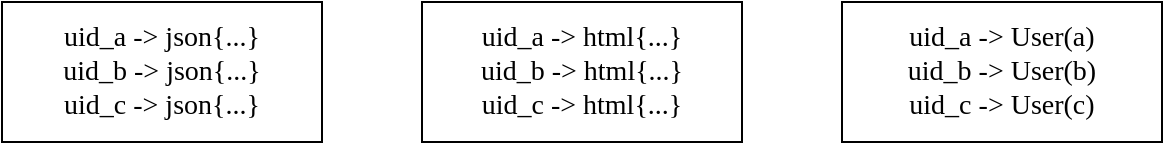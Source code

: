 <mxfile version="12.9.9" type="device" pages="6"><diagram id="7-PEuI90mZBf67AGAKZC" name="进程内缓存能存储什么"><mxGraphModel dx="1072" dy="792" grid="1" gridSize="10" guides="1" tooltips="1" connect="1" arrows="1" fold="1" page="1" pageScale="1" pageWidth="827" pageHeight="1169" math="0" shadow="0"><root><mxCell id="0"/><mxCell id="1" parent="0"/><mxCell id="dw0cJcKAdJ3LHXPxECLJ-1" value="uid_a -&amp;gt; json{...}&lt;br&gt;uid_b -&amp;gt; json{...}&lt;br&gt;uid_c -&amp;gt; json{...}" style="rounded=0;whiteSpace=wrap;html=1;fontSize=14;fontFamily=Verdana;" vertex="1" parent="1"><mxGeometry x="100" y="230" width="160" height="70" as="geometry"/></mxCell><mxCell id="dw0cJcKAdJ3LHXPxECLJ-2" value="uid_a -&amp;gt; html{...}&lt;br&gt;uid_b -&amp;gt; html{...}&lt;br&gt;uid_c -&amp;gt; html{...}" style="rounded=0;whiteSpace=wrap;html=1;fontSize=14;fontFamily=Verdana;" vertex="1" parent="1"><mxGeometry x="310" y="230" width="160" height="70" as="geometry"/></mxCell><mxCell id="dw0cJcKAdJ3LHXPxECLJ-3" value="uid_a -&amp;gt; User(a)&lt;br&gt;uid_b -&amp;gt; User(b)&lt;br&gt;uid_c -&amp;gt; User(c)" style="rounded=0;whiteSpace=wrap;html=1;fontSize=14;fontFamily=Verdana;" vertex="1" parent="1"><mxGeometry x="520" y="230" width="160" height="70" as="geometry"/></mxCell></root></mxGraphModel></diagram><diagram id="XtHiiutdkj9I4NwVaxZO" name="进程内缓存vs没有缓存好处"><mxGraphModel dx="1072" dy="792" grid="1" gridSize="10" guides="1" tooltips="1" connect="1" arrows="1" fold="1" page="1" pageScale="1" pageWidth="827" pageHeight="1169" math="0" shadow="0"><root><mxCell id="FB-R10HOjvqzxvKKxmzR-0"/><mxCell id="FB-R10HOjvqzxvKKxmzR-1" parent="FB-R10HOjvqzxvKKxmzR-0"/><mxCell id="JhR9IDkG64V1kXLox82c-4" style="edgeStyle=orthogonalEdgeStyle;rounded=0;orthogonalLoop=1;jettySize=auto;html=1;exitX=0.25;exitY=1;exitDx=0;exitDy=0;entryX=0.25;entryY=0;entryDx=0;entryDy=0;fontFamily=Verdana;fontSize=14;" edge="1" parent="FB-R10HOjvqzxvKKxmzR-1" source="JhR9IDkG64V1kXLox82c-0" target="JhR9IDkG64V1kXLox82c-1"><mxGeometry relative="1" as="geometry"/></mxCell><mxCell id="JhR9IDkG64V1kXLox82c-0" value="brower" style="rounded=1;whiteSpace=wrap;html=1;fontFamily=Verdana;fontSize=14;arcSize=50;fillColor=#dae8fc;strokeColor=#6c8ebf;" vertex="1" parent="FB-R10HOjvqzxvKKxmzR-1"><mxGeometry x="140" y="220" width="120" height="30" as="geometry"/></mxCell><mxCell id="JhR9IDkG64V1kXLox82c-6" style="edgeStyle=orthogonalEdgeStyle;rounded=0;orthogonalLoop=1;jettySize=auto;html=1;exitX=0.75;exitY=0;exitDx=0;exitDy=0;entryX=0.75;entryY=1;entryDx=0;entryDy=0;fontFamily=Verdana;fontSize=14;" edge="1" parent="FB-R10HOjvqzxvKKxmzR-1" source="JhR9IDkG64V1kXLox82c-1" target="JhR9IDkG64V1kXLox82c-0"><mxGeometry relative="1" as="geometry"/></mxCell><mxCell id="JhR9IDkG64V1kXLox82c-7" style="edgeStyle=orthogonalEdgeStyle;rounded=0;orthogonalLoop=1;jettySize=auto;html=1;exitX=0.25;exitY=1;exitDx=0;exitDy=0;entryX=0.25;entryY=0;entryDx=0;entryDy=0;fontFamily=Verdana;fontSize=14;" edge="1" parent="FB-R10HOjvqzxvKKxmzR-1" source="JhR9IDkG64V1kXLox82c-1" target="JhR9IDkG64V1kXLox82c-2"><mxGeometry relative="1" as="geometry"/></mxCell><mxCell id="JhR9IDkG64V1kXLox82c-1" value="web-server" style="rounded=0;whiteSpace=wrap;html=1;fontFamily=Verdana;fontSize=14;" vertex="1" parent="FB-R10HOjvqzxvKKxmzR-1"><mxGeometry x="140" y="310" width="120" height="30" as="geometry"/></mxCell><mxCell id="JhR9IDkG64V1kXLox82c-8" style="edgeStyle=orthogonalEdgeStyle;rounded=0;orthogonalLoop=1;jettySize=auto;html=1;exitX=0.75;exitY=0;exitDx=0;exitDy=0;entryX=0.75;entryY=1;entryDx=0;entryDy=0;fontFamily=Verdana;fontSize=14;" edge="1" parent="FB-R10HOjvqzxvKKxmzR-1" source="JhR9IDkG64V1kXLox82c-2" target="JhR9IDkG64V1kXLox82c-1"><mxGeometry relative="1" as="geometry"/></mxCell><mxCell id="JhR9IDkG64V1kXLox82c-2" value="db" style="shape=dataStorage;whiteSpace=wrap;html=1;fontFamily=Verdana;fontSize=14;size=0.033;fillColor=#e1d5e7;strokeColor=#9673a6;" vertex="1" parent="FB-R10HOjvqzxvKKxmzR-1"><mxGeometry x="140" y="400" width="120" height="30" as="geometry"/></mxCell><mxCell id="JhR9IDkG64V1kXLox82c-9" value="1" style="text;html=1;strokeColor=none;fillColor=#ffffff;align=center;verticalAlign=middle;whiteSpace=wrap;rounded=0;fontFamily=Verdana;fontSize=14;" vertex="1" parent="FB-R10HOjvqzxvKKxmzR-1"><mxGeometry x="150" y="270" width="40" height="20" as="geometry"/></mxCell><mxCell id="JhR9IDkG64V1kXLox82c-10" value="4" style="text;html=1;strokeColor=none;fillColor=#ffffff;align=center;verticalAlign=middle;whiteSpace=wrap;rounded=0;fontFamily=Verdana;fontSize=14;" vertex="1" parent="FB-R10HOjvqzxvKKxmzR-1"><mxGeometry x="210" y="270" width="40" height="20" as="geometry"/></mxCell><mxCell id="JhR9IDkG64V1kXLox82c-11" value="2" style="text;html=1;strokeColor=none;fillColor=#ffffff;align=center;verticalAlign=middle;whiteSpace=wrap;rounded=0;fontFamily=Verdana;fontSize=14;" vertex="1" parent="FB-R10HOjvqzxvKKxmzR-1"><mxGeometry x="150" y="360" width="40" height="20" as="geometry"/></mxCell><mxCell id="JhR9IDkG64V1kXLox82c-13" value="3" style="text;html=1;strokeColor=none;fillColor=#ffffff;align=center;verticalAlign=middle;whiteSpace=wrap;rounded=0;fontFamily=Verdana;fontSize=14;" vertex="1" parent="FB-R10HOjvqzxvKKxmzR-1"><mxGeometry x="210" y="360" width="40" height="20" as="geometry"/></mxCell><mxCell id="pRajIKucjjizloc-jYDn-6" style="edgeStyle=orthogonalEdgeStyle;rounded=0;orthogonalLoop=1;jettySize=auto;html=1;exitX=0.75;exitY=0;exitDx=0;exitDy=0;entryX=0.75;entryY=1;entryDx=0;entryDy=0;fontFamily=Verdana;fontSize=14;" edge="1" parent="FB-R10HOjvqzxvKKxmzR-1" source="pRajIKucjjizloc-jYDn-0" target="pRajIKucjjizloc-jYDn-1"><mxGeometry relative="1" as="geometry"/></mxCell><mxCell id="pRajIKucjjizloc-jYDn-0" value="uid_a -&amp;gt; json{...}&lt;br&gt;uid_b -&amp;gt; json{...}&lt;br&gt;uid_c -&amp;gt; json{...}" style="rounded=0;whiteSpace=wrap;html=1;fontSize=14;fontFamily=Verdana;" vertex="1" parent="FB-R10HOjvqzxvKKxmzR-1"><mxGeometry x="440" y="310" width="160" height="70" as="geometry"/></mxCell><mxCell id="pRajIKucjjizloc-jYDn-3" style="edgeStyle=orthogonalEdgeStyle;rounded=0;orthogonalLoop=1;jettySize=auto;html=1;exitX=0.25;exitY=1;exitDx=0;exitDy=0;entryX=0.25;entryY=0;entryDx=0;entryDy=0;fontFamily=Verdana;fontSize=14;" edge="1" parent="FB-R10HOjvqzxvKKxmzR-1" source="pRajIKucjjizloc-jYDn-1" target="pRajIKucjjizloc-jYDn-0"><mxGeometry relative="1" as="geometry"/></mxCell><mxCell id="pRajIKucjjizloc-jYDn-1" value="brower" style="rounded=1;whiteSpace=wrap;html=1;fontFamily=Verdana;fontSize=14;arcSize=50;fillColor=#dae8fc;strokeColor=#6c8ebf;" vertex="1" parent="FB-R10HOjvqzxvKKxmzR-1"><mxGeometry x="440" y="220" width="160" height="30" as="geometry"/></mxCell><mxCell id="pRajIKucjjizloc-jYDn-2" value="db" style="shape=dataStorage;whiteSpace=wrap;html=1;fontFamily=Verdana;fontSize=14;size=0.033;fillColor=#e1d5e7;strokeColor=#9673a6;" vertex="1" parent="FB-R10HOjvqzxvKKxmzR-1"><mxGeometry x="440" y="420" width="160" height="30" as="geometry"/></mxCell><mxCell id="pRajIKucjjizloc-jYDn-7" value="不用在访问数据库" style="text;html=1;strokeColor=none;fillColor=none;align=center;verticalAlign=middle;whiteSpace=wrap;rounded=0;fontFamily=Verdana;fontSize=14;" vertex="1" parent="FB-R10HOjvqzxvKKxmzR-1"><mxGeometry x="460" y="390" width="120" height="20" as="geometry"/></mxCell><mxCell id="pRajIKucjjizloc-jYDn-8" value="1" style="text;html=1;strokeColor=none;fillColor=#ffffff;align=center;verticalAlign=middle;whiteSpace=wrap;rounded=0;fontFamily=Verdana;fontSize=14;" vertex="1" parent="FB-R10HOjvqzxvKKxmzR-1"><mxGeometry x="460" y="270" width="40" height="20" as="geometry"/></mxCell><mxCell id="pRajIKucjjizloc-jYDn-11" value="2" style="text;html=1;strokeColor=none;fillColor=#ffffff;align=center;verticalAlign=middle;whiteSpace=wrap;rounded=0;fontFamily=Verdana;fontSize=14;" vertex="1" parent="FB-R10HOjvqzxvKKxmzR-1"><mxGeometry x="540" y="270" width="40" height="20" as="geometry"/></mxCell></root></mxGraphModel></diagram><diagram id="PaIsOGdmiCX_2xLLqYyb" name="进程内缓存vs缓存集群不足"><mxGraphModel dx="1072" dy="792" grid="1" gridSize="10" guides="1" tooltips="1" connect="1" arrows="1" fold="1" page="1" pageScale="1" pageWidth="827" pageHeight="1169" math="0" shadow="0"><root><mxCell id="RewCZJrxq4ow_0WXtfTh-0"/><mxCell id="RewCZJrxq4ow_0WXtfTh-1" parent="RewCZJrxq4ow_0WXtfTh-0"/><mxCell id="k-f5T3uV7R8LSGKPuzKc-4" style="edgeStyle=none;rounded=0;orthogonalLoop=1;jettySize=auto;html=1;exitX=0.5;exitY=1;exitDx=0;exitDy=0;entryX=0.5;entryY=0;entryDx=0;entryDy=0;fontFamily=Verdana;fontSize=14;" edge="1" parent="RewCZJrxq4ow_0WXtfTh-1" source="q49qR74LWq9BUO6MHBmH-0" target="k-f5T3uV7R8LSGKPuzKc-1"><mxGeometry relative="1" as="geometry"/></mxCell><mxCell id="q49qR74LWq9BUO6MHBmH-0" value="web-server1" style="rounded=0;whiteSpace=wrap;html=1;fontFamily=Verdana;fontSize=14;" vertex="1" parent="RewCZJrxq4ow_0WXtfTh-1"><mxGeometry x="150" y="170" width="120" height="30" as="geometry"/></mxCell><mxCell id="k-f5T3uV7R8LSGKPuzKc-3" style="edgeStyle=none;rounded=0;orthogonalLoop=1;jettySize=auto;html=1;exitX=0.5;exitY=1;exitDx=0;exitDy=0;entryX=0.5;entryY=0;entryDx=0;entryDy=0;fontFamily=Verdana;fontSize=14;" edge="1" parent="RewCZJrxq4ow_0WXtfTh-1" source="q49qR74LWq9BUO6MHBmH-1" target="k-f5T3uV7R8LSGKPuzKc-1"><mxGeometry relative="1" as="geometry"/></mxCell><mxCell id="q49qR74LWq9BUO6MHBmH-1" value="web-server2" style="rounded=0;whiteSpace=wrap;html=1;fontFamily=Verdana;fontSize=14;" vertex="1" parent="RewCZJrxq4ow_0WXtfTh-1"><mxGeometry x="310" y="170" width="120" height="30" as="geometry"/></mxCell><mxCell id="k-f5T3uV7R8LSGKPuzKc-2" style="rounded=0;orthogonalLoop=1;jettySize=auto;html=1;exitX=0.5;exitY=1;exitDx=0;exitDy=0;entryX=0.5;entryY=0;entryDx=0;entryDy=0;fontFamily=Verdana;fontSize=14;" edge="1" parent="RewCZJrxq4ow_0WXtfTh-1" source="q49qR74LWq9BUO6MHBmH-2" target="k-f5T3uV7R8LSGKPuzKc-1"><mxGeometry relative="1" as="geometry"/></mxCell><mxCell id="q49qR74LWq9BUO6MHBmH-2" value="web-server3" style="rounded=0;whiteSpace=wrap;html=1;fontFamily=Verdana;fontSize=14;" vertex="1" parent="RewCZJrxq4ow_0WXtfTh-1"><mxGeometry x="470" y="170" width="120" height="30" as="geometry"/></mxCell><mxCell id="k-f5T3uV7R8LSGKPuzKc-0" value="db" style="shape=dataStorage;whiteSpace=wrap;html=1;fontFamily=Verdana;fontSize=14;size=0.033;fillColor=#e1d5e7;strokeColor=#9673a6;" vertex="1" parent="RewCZJrxq4ow_0WXtfTh-1"><mxGeometry x="208" y="280" width="120" height="30" as="geometry"/></mxCell><mxCell id="k-f5T3uV7R8LSGKPuzKc-1" value="cache" style="shape=dataStorage;whiteSpace=wrap;html=1;fontFamily=Verdana;fontSize=14;size=0.033;fillColor=#e1d5e7;strokeColor=#9673a6;" vertex="1" parent="RewCZJrxq4ow_0WXtfTh-1"><mxGeometry x="412" y="280" width="120" height="30" as="geometry"/></mxCell><mxCell id="7m0oNit_qgH9TbtLB_3z-1" style="edgeStyle=none;rounded=0;orthogonalLoop=1;jettySize=auto;html=1;exitX=0.5;exitY=1;exitDx=0;exitDy=0;entryX=0.5;entryY=0;entryDx=0;entryDy=0;fontFamily=Verdana;fontSize=14;" edge="1" parent="RewCZJrxq4ow_0WXtfTh-1" source="XpdXx2EmIaBFHKNdO5A6-0" target="gruc5azZ_fEABKo8Xzrm-1"><mxGeometry relative="1" as="geometry"/></mxCell><mxCell id="7m0oNit_qgH9TbtLB_3z-2" style="edgeStyle=none;rounded=0;orthogonalLoop=1;jettySize=auto;html=1;exitX=0.5;exitY=1;exitDx=0;exitDy=0;entryX=0.5;entryY=0;entryDx=0;entryDy=0;fontFamily=Verdana;fontSize=14;" edge="1" parent="RewCZJrxq4ow_0WXtfTh-1" source="XpdXx2EmIaBFHKNdO5A6-0" target="gruc5azZ_fEABKo8Xzrm-0"><mxGeometry relative="1" as="geometry"/></mxCell><mxCell id="7m0oNit_qgH9TbtLB_3z-3" style="edgeStyle=none;rounded=0;orthogonalLoop=1;jettySize=auto;html=1;exitX=0.5;exitY=1;exitDx=0;exitDy=0;entryX=0.5;entryY=0;entryDx=0;entryDy=0;fontFamily=Verdana;fontSize=14;" edge="1" parent="RewCZJrxq4ow_0WXtfTh-1" source="XpdXx2EmIaBFHKNdO5A6-0" target="gruc5azZ_fEABKo8Xzrm-2"><mxGeometry relative="1" as="geometry"/></mxCell><mxCell id="XpdXx2EmIaBFHKNdO5A6-0" value="brower" style="rounded=1;whiteSpace=wrap;html=1;fontFamily=Verdana;fontSize=14;arcSize=50;fillColor=#dae8fc;strokeColor=#6c8ebf;" vertex="1" parent="RewCZJrxq4ow_0WXtfTh-1"><mxGeometry x="290" y="380" width="160" height="30" as="geometry"/></mxCell><mxCell id="gruc5azZ_fEABKo8Xzrm-0" value="uid_a -&amp;gt; json{...}&lt;br&gt;uid_b -&amp;gt; json{...}&lt;br&gt;uid_c -&amp;gt; json{...}" style="rounded=0;whiteSpace=wrap;html=1;fontSize=14;fontFamily=Verdana;" vertex="1" parent="RewCZJrxq4ow_0WXtfTh-1"><mxGeometry x="80" y="470" width="160" height="70" as="geometry"/></mxCell><mxCell id="gruc5azZ_fEABKo8Xzrm-1" value="uid_a -&amp;gt; json{...}&lt;br&gt;uid_b -&amp;gt; json{...}&lt;br&gt;uid_c -&amp;gt; json{...}" style="rounded=0;whiteSpace=wrap;html=1;fontSize=14;fontFamily=Verdana;" vertex="1" parent="RewCZJrxq4ow_0WXtfTh-1"><mxGeometry x="290" y="470" width="160" height="70" as="geometry"/></mxCell><mxCell id="gruc5azZ_fEABKo8Xzrm-2" value="uid_a -&amp;gt; json{...}&lt;br&gt;uid_b -&amp;gt; json{...}&lt;br&gt;uid_c -&amp;gt; json{...}" style="rounded=0;whiteSpace=wrap;html=1;fontSize=14;fontFamily=Verdana;" vertex="1" parent="RewCZJrxq4ow_0WXtfTh-1"><mxGeometry x="500" y="470" width="160" height="70" as="geometry"/></mxCell><mxCell id="gruc5azZ_fEABKo8Xzrm-3" value="db" style="shape=dataStorage;whiteSpace=wrap;html=1;fontFamily=Verdana;fontSize=14;size=0.033;fillColor=#e1d5e7;strokeColor=#9673a6;" vertex="1" parent="RewCZJrxq4ow_0WXtfTh-1"><mxGeometry x="290" y="600" width="160" height="30" as="geometry"/></mxCell><mxCell id="7m0oNit_qgH9TbtLB_3z-0" value="不用在访问数据库" style="text;html=1;strokeColor=none;fillColor=none;align=center;verticalAlign=middle;whiteSpace=wrap;rounded=0;fontFamily=Verdana;fontSize=14;" vertex="1" parent="RewCZJrxq4ow_0WXtfTh-1"><mxGeometry x="310" y="570" width="120" height="20" as="geometry"/></mxCell><mxCell id="7m0oNit_qgH9TbtLB_3z-5" value="web-server1" style="text;html=1;strokeColor=none;fillColor=none;align=center;verticalAlign=middle;whiteSpace=wrap;rounded=0;fontFamily=Verdana;fontSize=14;" vertex="1" parent="RewCZJrxq4ow_0WXtfTh-1"><mxGeometry x="115" y="540" width="90" height="20" as="geometry"/></mxCell><mxCell id="7m0oNit_qgH9TbtLB_3z-6" value="web-server2" style="text;html=1;strokeColor=none;fillColor=none;align=center;verticalAlign=middle;whiteSpace=wrap;rounded=0;fontFamily=Verdana;fontSize=14;" vertex="1" parent="RewCZJrxq4ow_0WXtfTh-1"><mxGeometry x="325" y="540" width="90" height="20" as="geometry"/></mxCell><mxCell id="7m0oNit_qgH9TbtLB_3z-7" value="web-server3" style="text;html=1;strokeColor=none;fillColor=none;align=center;verticalAlign=middle;whiteSpace=wrap;rounded=0;fontFamily=Verdana;fontSize=14;" vertex="1" parent="RewCZJrxq4ow_0WXtfTh-1"><mxGeometry x="535" y="540" width="90" height="20" as="geometry"/></mxCell></root></mxGraphModel></diagram><diagram id="Iw2NOA5qVzoTgZCPr1xG" name="方案一：单节点通知其他节点"><mxGraphModel dx="1072" dy="792" grid="1" gridSize="10" guides="1" tooltips="1" connect="1" arrows="1" fold="1" page="1" pageScale="1" pageWidth="827" pageHeight="1169" math="0" shadow="0"><root><mxCell id="CqVGpa-_wGTxLAa5dhw2-0"/><mxCell id="CqVGpa-_wGTxLAa5dhw2-1" parent="CqVGpa-_wGTxLAa5dhw2-0"/><mxCell id="0zNxkalF79KAgjQWYuME-1" style="edgeStyle=orthogonalEdgeStyle;rounded=0;orthogonalLoop=1;jettySize=auto;html=1;exitX=0.5;exitY=0;exitDx=0;exitDy=0;entryX=0.5;entryY=0;entryDx=0;entryDy=0;fontFamily=Verdana;fontSize=14;curved=1;" edge="1" parent="CqVGpa-_wGTxLAa5dhw2-1" source="UjtcxdVwX3nOOflOBIXC-0" target="UjtcxdVwX3nOOflOBIXC-1"><mxGeometry relative="1" as="geometry"><Array as="points"><mxPoint x="210" y="140"/><mxPoint x="370" y="140"/></Array></mxGeometry></mxCell><mxCell id="0zNxkalF79KAgjQWYuME-2" style="edgeStyle=orthogonalEdgeStyle;curved=1;rounded=0;orthogonalLoop=1;jettySize=auto;html=1;exitX=0.5;exitY=0;exitDx=0;exitDy=0;entryX=0.5;entryY=0;entryDx=0;entryDy=0;fontFamily=Verdana;fontSize=14;" edge="1" parent="CqVGpa-_wGTxLAa5dhw2-1" source="UjtcxdVwX3nOOflOBIXC-0" target="UjtcxdVwX3nOOflOBIXC-2"><mxGeometry relative="1" as="geometry"><Array as="points"><mxPoint x="210" y="120"/><mxPoint x="530" y="120"/></Array></mxGeometry></mxCell><mxCell id="0zNxkalF79KAgjQWYuME-3" style="edgeStyle=orthogonalEdgeStyle;curved=1;rounded=0;orthogonalLoop=1;jettySize=auto;html=1;exitX=0.5;exitY=1;exitDx=0;exitDy=0;entryX=0.5;entryY=0;entryDx=0;entryDy=0;fontFamily=Verdana;fontSize=14;" edge="1" parent="CqVGpa-_wGTxLAa5dhw2-1" source="UjtcxdVwX3nOOflOBIXC-0" target="UjtcxdVwX3nOOflOBIXC-3"><mxGeometry relative="1" as="geometry"/></mxCell><mxCell id="UjtcxdVwX3nOOflOBIXC-0" value="web-server1" style="rounded=0;whiteSpace=wrap;html=1;fontFamily=Verdana;fontSize=14;" vertex="1" parent="CqVGpa-_wGTxLAa5dhw2-1"><mxGeometry x="150" y="170" width="120" height="30" as="geometry"/></mxCell><mxCell id="UjtcxdVwX3nOOflOBIXC-1" value="web-server2" style="rounded=0;whiteSpace=wrap;html=1;fontFamily=Verdana;fontSize=14;" vertex="1" parent="CqVGpa-_wGTxLAa5dhw2-1"><mxGeometry x="310" y="170" width="120" height="30" as="geometry"/></mxCell><mxCell id="UjtcxdVwX3nOOflOBIXC-2" value="web-server3" style="rounded=0;whiteSpace=wrap;html=1;fontFamily=Verdana;fontSize=14;" vertex="1" parent="CqVGpa-_wGTxLAa5dhw2-1"><mxGeometry x="470" y="170" width="120" height="30" as="geometry"/></mxCell><mxCell id="UjtcxdVwX3nOOflOBIXC-3" value="db" style="shape=dataStorage;whiteSpace=wrap;html=1;fontFamily=Verdana;fontSize=14;size=0.033;fillColor=#e1d5e7;strokeColor=#9673a6;" vertex="1" parent="CqVGpa-_wGTxLAa5dhw2-1"><mxGeometry x="310" y="270" width="120" height="30" as="geometry"/></mxCell><mxCell id="UjtcxdVwX3nOOflOBIXC-4" value="" style="endArrow=classic;html=1;fontFamily=Verdana;fontSize=14;entryX=0.5;entryY=0;entryDx=0;entryDy=0;" edge="1" parent="CqVGpa-_wGTxLAa5dhw2-1" target="UjtcxdVwX3nOOflOBIXC-0"><mxGeometry width="50" height="50" relative="1" as="geometry"><mxPoint x="210" y="120" as="sourcePoint"/><mxPoint x="440" y="380" as="targetPoint"/></mxGeometry></mxCell><mxCell id="0zNxkalF79KAgjQWYuME-0" value="1" style="text;html=1;strokeColor=none;fillColor=#ffffff;align=center;verticalAlign=middle;whiteSpace=wrap;rounded=0;fontFamily=Verdana;fontSize=14;" vertex="1" parent="CqVGpa-_wGTxLAa5dhw2-1"><mxGeometry x="205" y="130" width="10" height="20" as="geometry"/></mxCell><mxCell id="0zNxkalF79KAgjQWYuME-4" value="2" style="text;html=1;strokeColor=none;fillColor=#ffffff;align=center;verticalAlign=middle;whiteSpace=wrap;rounded=0;fontFamily=Verdana;fontSize=14;" vertex="1" parent="CqVGpa-_wGTxLAa5dhw2-1"><mxGeometry x="280" y="226" width="10" height="20" as="geometry"/></mxCell><mxCell id="0zNxkalF79KAgjQWYuME-5" value="3" style="text;html=1;strokeColor=none;fillColor=#ffffff;align=center;verticalAlign=middle;whiteSpace=wrap;rounded=0;fontFamily=Verdana;fontSize=14;" vertex="1" parent="CqVGpa-_wGTxLAa5dhw2-1"><mxGeometry x="365" y="110" width="10" height="20" as="geometry"/></mxCell><mxCell id="0zNxkalF79KAgjQWYuME-6" value="3" style="text;html=1;strokeColor=none;fillColor=#ffffff;align=center;verticalAlign=middle;whiteSpace=wrap;rounded=0;fontFamily=Verdana;fontSize=14;" vertex="1" parent="CqVGpa-_wGTxLAa5dhw2-1"><mxGeometry x="290" y="130" width="10" height="20" as="geometry"/></mxCell></root></mxGraphModel></diagram><diagram id="YK9U2Vxw8pywYPLC_3JS" name="方案二：MQ解耦，通知其他节点"><mxGraphModel dx="1072" dy="792" grid="1" gridSize="10" guides="1" tooltips="1" connect="1" arrows="1" fold="1" page="1" pageScale="1" pageWidth="827" pageHeight="1169" math="0" shadow="0"><root><mxCell id="gD8wDW-37mD4Nvcn26Zx-0"/><mxCell id="gD8wDW-37mD4Nvcn26Zx-1" parent="gD8wDW-37mD4Nvcn26Zx-0"/><mxCell id="Apq2hBihuFcL4z9X3hFs-2" style="edgeStyle=orthogonalEdgeStyle;curved=1;rounded=0;orthogonalLoop=1;jettySize=auto;html=1;exitX=0.5;exitY=1;exitDx=0;exitDy=0;entryX=0.5;entryY=0;entryDx=0;entryDy=0;fontFamily=Verdana;fontSize=14;" edge="1" parent="gD8wDW-37mD4Nvcn26Zx-1" source="Apq2hBihuFcL4z9X3hFs-3" target="Apq2hBihuFcL4z9X3hFs-6"><mxGeometry relative="1" as="geometry"/></mxCell><mxCell id="Apq2hBihuFcL4z9X3hFs-15" style="edgeStyle=orthogonalEdgeStyle;curved=1;rounded=0;orthogonalLoop=1;jettySize=auto;html=1;exitX=0.5;exitY=0;exitDx=0;exitDy=0;entryX=0;entryY=0.5;entryDx=0;entryDy=0;fontFamily=Verdana;fontSize=14;" edge="1" parent="gD8wDW-37mD4Nvcn26Zx-1" source="Apq2hBihuFcL4z9X3hFs-3" target="Apq2hBihuFcL4z9X3hFs-12"><mxGeometry relative="1" as="geometry"/></mxCell><mxCell id="Apq2hBihuFcL4z9X3hFs-3" value="web-server1" style="rounded=0;whiteSpace=wrap;html=1;fontFamily=Verdana;fontSize=14;" vertex="1" parent="gD8wDW-37mD4Nvcn26Zx-1"><mxGeometry x="150" y="170" width="120" height="30" as="geometry"/></mxCell><mxCell id="Apq2hBihuFcL4z9X3hFs-4" value="web-server2" style="rounded=0;whiteSpace=wrap;html=1;fontFamily=Verdana;fontSize=14;" vertex="1" parent="gD8wDW-37mD4Nvcn26Zx-1"><mxGeometry x="370" y="170" width="120" height="30" as="geometry"/></mxCell><mxCell id="Apq2hBihuFcL4z9X3hFs-5" value="web-server3" style="rounded=0;whiteSpace=wrap;html=1;fontFamily=Verdana;fontSize=14;" vertex="1" parent="gD8wDW-37mD4Nvcn26Zx-1"><mxGeometry x="530" y="170" width="120" height="30" as="geometry"/></mxCell><mxCell id="Apq2hBihuFcL4z9X3hFs-6" value="db" style="shape=dataStorage;whiteSpace=wrap;html=1;fontFamily=Verdana;fontSize=14;size=0.033;fillColor=#e1d5e7;strokeColor=#9673a6;" vertex="1" parent="gD8wDW-37mD4Nvcn26Zx-1"><mxGeometry x="205" y="270" width="120" height="30" as="geometry"/></mxCell><mxCell id="Apq2hBihuFcL4z9X3hFs-7" value="" style="endArrow=classic;html=1;fontFamily=Verdana;fontSize=14;entryX=0.5;entryY=0;entryDx=0;entryDy=0;" edge="1" parent="gD8wDW-37mD4Nvcn26Zx-1" target="Apq2hBihuFcL4z9X3hFs-3"><mxGeometry width="50" height="50" relative="1" as="geometry"><mxPoint x="210" y="120" as="sourcePoint"/><mxPoint x="440" y="380" as="targetPoint"/></mxGeometry></mxCell><mxCell id="Apq2hBihuFcL4z9X3hFs-8" value="1" style="text;html=1;strokeColor=none;fillColor=#ffffff;align=center;verticalAlign=middle;whiteSpace=wrap;rounded=0;fontFamily=Verdana;fontSize=14;" vertex="1" parent="gD8wDW-37mD4Nvcn26Zx-1"><mxGeometry x="205" y="130" width="10" height="20" as="geometry"/></mxCell><mxCell id="Apq2hBihuFcL4z9X3hFs-9" value="2" style="text;html=1;strokeColor=none;fillColor=#ffffff;align=center;verticalAlign=middle;whiteSpace=wrap;rounded=0;fontFamily=Verdana;fontSize=14;" vertex="1" parent="gD8wDW-37mD4Nvcn26Zx-1"><mxGeometry x="240" y="226" width="10" height="20" as="geometry"/></mxCell><mxCell id="Apq2hBihuFcL4z9X3hFs-10" value="4" style="text;html=1;strokeColor=none;fillColor=#ffffff;align=center;verticalAlign=middle;whiteSpace=wrap;rounded=0;fontFamily=Verdana;fontSize=14;" vertex="1" parent="gD8wDW-37mD4Nvcn26Zx-1"><mxGeometry x="510" y="120" width="10" height="20" as="geometry"/></mxCell><mxCell id="Apq2hBihuFcL4z9X3hFs-11" value="3" style="text;html=1;strokeColor=none;fillColor=#ffffff;align=center;verticalAlign=middle;whiteSpace=wrap;rounded=0;fontFamily=Verdana;fontSize=14;" vertex="1" parent="gD8wDW-37mD4Nvcn26Zx-1"><mxGeometry x="240" y="128" width="10" height="20" as="geometry"/></mxCell><mxCell id="Apq2hBihuFcL4z9X3hFs-18" style="edgeStyle=orthogonalEdgeStyle;curved=1;rounded=0;orthogonalLoop=1;jettySize=auto;html=1;exitX=1;exitY=0.5;exitDx=0;exitDy=0;entryX=0.5;entryY=0;entryDx=0;entryDy=0;fontFamily=Verdana;fontSize=14;" edge="1" parent="gD8wDW-37mD4Nvcn26Zx-1" source="Apq2hBihuFcL4z9X3hFs-12" target="Apq2hBihuFcL4z9X3hFs-4"><mxGeometry relative="1" as="geometry"/></mxCell><mxCell id="Apq2hBihuFcL4z9X3hFs-19" style="edgeStyle=orthogonalEdgeStyle;curved=1;rounded=0;orthogonalLoop=1;jettySize=auto;html=1;exitX=1;exitY=0.5;exitDx=0;exitDy=0;entryX=0.5;entryY=0;entryDx=0;entryDy=0;fontFamily=Verdana;fontSize=14;" edge="1" parent="gD8wDW-37mD4Nvcn26Zx-1" source="Apq2hBihuFcL4z9X3hFs-12" target="Apq2hBihuFcL4z9X3hFs-5"><mxGeometry relative="1" as="geometry"/></mxCell><mxCell id="Apq2hBihuFcL4z9X3hFs-12" value="MQ" style="rounded=0;whiteSpace=wrap;html=1;fillColor=#ffffff;fontFamily=Verdana;fontSize=14;" vertex="1" parent="gD8wDW-37mD4Nvcn26Zx-1"><mxGeometry x="290" y="120" width="100" height="30" as="geometry"/></mxCell><mxCell id="Apq2hBihuFcL4z9X3hFs-21" value="4" style="text;html=1;strokeColor=none;fillColor=#ffffff;align=center;verticalAlign=middle;whiteSpace=wrap;rounded=0;fontFamily=Verdana;fontSize=14;" vertex="1" parent="gD8wDW-37mD4Nvcn26Zx-1"><mxGeometry x="409" y="142" width="10" height="20" as="geometry"/></mxCell></root></mxGraphModel></diagram><diagram id="tb-8yePTOCWycI3V5x1E" name="方案三：放弃实时一致性，定期从后端更新数据"><mxGraphModel dx="1072" dy="792" grid="1" gridSize="10" guides="1" tooltips="1" connect="1" arrows="1" fold="1" page="1" pageScale="1" pageWidth="827" pageHeight="1169" math="0" shadow="0"><root><mxCell id="XcFXLjBeVVBS_ZfzP9xY-0"/><mxCell id="XcFXLjBeVVBS_ZfzP9xY-1" parent="XcFXLjBeVVBS_ZfzP9xY-0"/><mxCell id="22gAKMuZwN__slQ_X7WC-2" style="edgeStyle=orthogonalEdgeStyle;curved=1;rounded=0;orthogonalLoop=1;jettySize=auto;html=1;exitX=0.5;exitY=1;exitDx=0;exitDy=0;entryX=0.5;entryY=0;entryDx=0;entryDy=0;fontFamily=Verdana;fontSize=14;" edge="1" parent="XcFXLjBeVVBS_ZfzP9xY-1" source="22gAKMuZwN__slQ_X7WC-3" target="22gAKMuZwN__slQ_X7WC-6"><mxGeometry relative="1" as="geometry"/></mxCell><mxCell id="22gAKMuZwN__slQ_X7WC-3" value="web-server1" style="rounded=0;whiteSpace=wrap;html=1;fontFamily=Verdana;fontSize=14;" vertex="1" parent="XcFXLjBeVVBS_ZfzP9xY-1"><mxGeometry x="150" y="170" width="120" height="30" as="geometry"/></mxCell><mxCell id="22gAKMuZwN__slQ_X7WC-12" style="edgeStyle=orthogonalEdgeStyle;curved=1;rounded=0;orthogonalLoop=1;jettySize=auto;html=1;exitX=0.5;exitY=1;exitDx=0;exitDy=0;entryX=0.5;entryY=0;entryDx=0;entryDy=0;fontFamily=Verdana;fontSize=14;" edge="1" parent="XcFXLjBeVVBS_ZfzP9xY-1" source="22gAKMuZwN__slQ_X7WC-4" target="22gAKMuZwN__slQ_X7WC-6"><mxGeometry relative="1" as="geometry"/></mxCell><mxCell id="22gAKMuZwN__slQ_X7WC-4" value="web-server2" style="rounded=0;whiteSpace=wrap;html=1;fontFamily=Verdana;fontSize=14;" vertex="1" parent="XcFXLjBeVVBS_ZfzP9xY-1"><mxGeometry x="310" y="170" width="120" height="30" as="geometry"/></mxCell><mxCell id="22gAKMuZwN__slQ_X7WC-13" style="edgeStyle=orthogonalEdgeStyle;curved=1;rounded=0;orthogonalLoop=1;jettySize=auto;html=1;exitX=0.5;exitY=1;exitDx=0;exitDy=0;entryX=0.5;entryY=0;entryDx=0;entryDy=0;fontFamily=Verdana;fontSize=14;" edge="1" parent="XcFXLjBeVVBS_ZfzP9xY-1" source="22gAKMuZwN__slQ_X7WC-5" target="22gAKMuZwN__slQ_X7WC-6"><mxGeometry relative="1" as="geometry"/></mxCell><mxCell id="22gAKMuZwN__slQ_X7WC-5" value="web-server3" style="rounded=0;whiteSpace=wrap;html=1;fontFamily=Verdana;fontSize=14;" vertex="1" parent="XcFXLjBeVVBS_ZfzP9xY-1"><mxGeometry x="470" y="170" width="120" height="30" as="geometry"/></mxCell><mxCell id="22gAKMuZwN__slQ_X7WC-6" value="db" style="shape=dataStorage;whiteSpace=wrap;html=1;fontFamily=Verdana;fontSize=14;size=0.033;fillColor=#e1d5e7;strokeColor=#9673a6;" vertex="1" parent="XcFXLjBeVVBS_ZfzP9xY-1"><mxGeometry x="310" y="270" width="120" height="30" as="geometry"/></mxCell><mxCell id="22gAKMuZwN__slQ_X7WC-7" value="" style="endArrow=classic;html=1;fontFamily=Verdana;fontSize=14;entryX=0.5;entryY=0;entryDx=0;entryDy=0;" edge="1" parent="XcFXLjBeVVBS_ZfzP9xY-1" target="22gAKMuZwN__slQ_X7WC-3"><mxGeometry width="50" height="50" relative="1" as="geometry"><mxPoint x="210" y="120" as="sourcePoint"/><mxPoint x="440" y="380" as="targetPoint"/></mxGeometry></mxCell><mxCell id="22gAKMuZwN__slQ_X7WC-8" value="1" style="text;html=1;strokeColor=none;fillColor=#ffffff;align=center;verticalAlign=middle;whiteSpace=wrap;rounded=0;fontFamily=Verdana;fontSize=14;" vertex="1" parent="XcFXLjBeVVBS_ZfzP9xY-1"><mxGeometry x="205" y="130" width="10" height="20" as="geometry"/></mxCell><mxCell id="22gAKMuZwN__slQ_X7WC-9" value="2" style="text;html=1;strokeColor=none;fillColor=#ffffff;align=center;verticalAlign=middle;whiteSpace=wrap;rounded=0;fontFamily=Verdana;fontSize=14;" vertex="1" parent="XcFXLjBeVVBS_ZfzP9xY-1"><mxGeometry x="280" y="226" width="10" height="20" as="geometry"/></mxCell><mxCell id="22gAKMuZwN__slQ_X7WC-10" value="3" style="text;html=1;strokeColor=none;fillColor=#ffffff;align=center;verticalAlign=middle;whiteSpace=wrap;rounded=0;fontFamily=Verdana;fontSize=14;" vertex="1" parent="XcFXLjBeVVBS_ZfzP9xY-1"><mxGeometry x="460" y="226" width="10" height="20" as="geometry"/></mxCell><mxCell id="22gAKMuZwN__slQ_X7WC-11" value="3" style="text;html=1;strokeColor=none;fillColor=#ffffff;align=center;verticalAlign=middle;whiteSpace=wrap;rounded=0;fontFamily=Verdana;fontSize=14;" vertex="1" parent="XcFXLjBeVVBS_ZfzP9xY-1"><mxGeometry x="365" y="215" width="10" height="20" as="geometry"/></mxCell></root></mxGraphModel></diagram></mxfile>